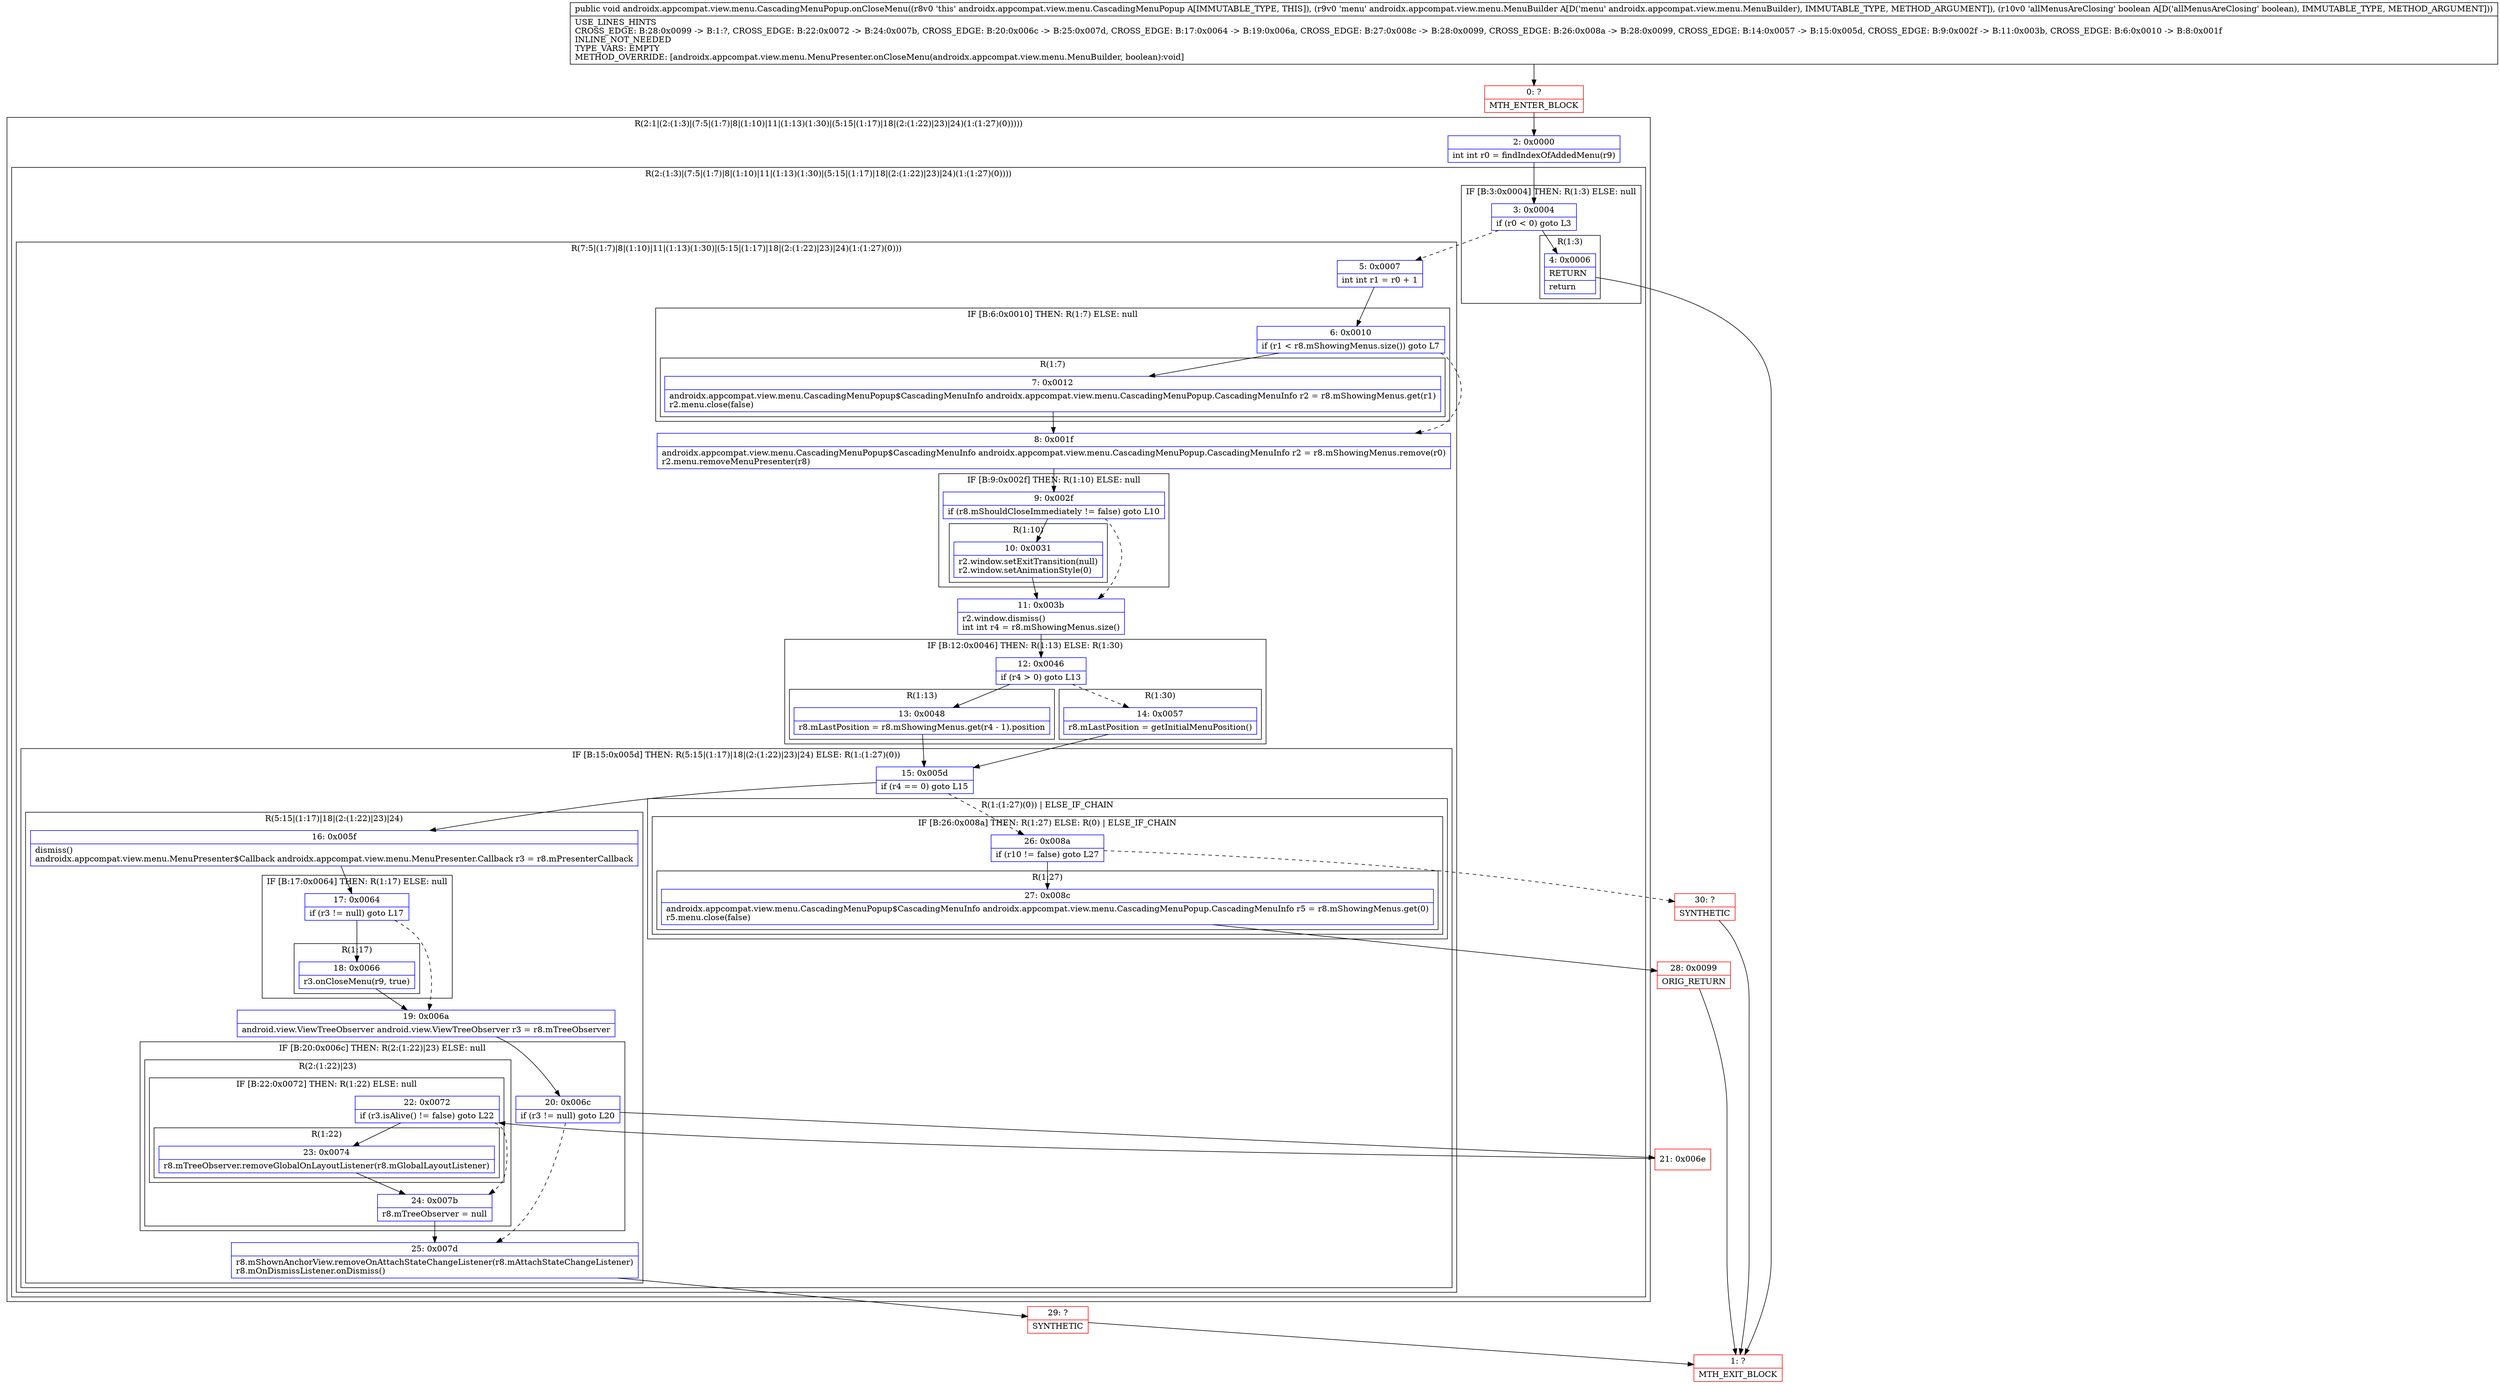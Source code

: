 digraph "CFG forandroidx.appcompat.view.menu.CascadingMenuPopup.onCloseMenu(Landroidx\/appcompat\/view\/menu\/MenuBuilder;Z)V" {
subgraph cluster_Region_428450322 {
label = "R(2:1|(2:(1:3)|(7:5|(1:7)|8|(1:10)|11|(1:13)(1:30)|(5:15|(1:17)|18|(2:(1:22)|23)|24)(1:(1:27)(0)))))";
node [shape=record,color=blue];
Node_2 [shape=record,label="{2\:\ 0x0000|int int r0 = findIndexOfAddedMenu(r9)\l}"];
subgraph cluster_Region_2064714960 {
label = "R(2:(1:3)|(7:5|(1:7)|8|(1:10)|11|(1:13)(1:30)|(5:15|(1:17)|18|(2:(1:22)|23)|24)(1:(1:27)(0))))";
node [shape=record,color=blue];
subgraph cluster_IfRegion_1378310534 {
label = "IF [B:3:0x0004] THEN: R(1:3) ELSE: null";
node [shape=record,color=blue];
Node_3 [shape=record,label="{3\:\ 0x0004|if (r0 \< 0) goto L3\l}"];
subgraph cluster_Region_1175379159 {
label = "R(1:3)";
node [shape=record,color=blue];
Node_4 [shape=record,label="{4\:\ 0x0006|RETURN\l|return\l}"];
}
}
subgraph cluster_Region_1977643032 {
label = "R(7:5|(1:7)|8|(1:10)|11|(1:13)(1:30)|(5:15|(1:17)|18|(2:(1:22)|23)|24)(1:(1:27)(0)))";
node [shape=record,color=blue];
Node_5 [shape=record,label="{5\:\ 0x0007|int int r1 = r0 + 1\l}"];
subgraph cluster_IfRegion_136335610 {
label = "IF [B:6:0x0010] THEN: R(1:7) ELSE: null";
node [shape=record,color=blue];
Node_6 [shape=record,label="{6\:\ 0x0010|if (r1 \< r8.mShowingMenus.size()) goto L7\l}"];
subgraph cluster_Region_1550707422 {
label = "R(1:7)";
node [shape=record,color=blue];
Node_7 [shape=record,label="{7\:\ 0x0012|androidx.appcompat.view.menu.CascadingMenuPopup$CascadingMenuInfo androidx.appcompat.view.menu.CascadingMenuPopup.CascadingMenuInfo r2 = r8.mShowingMenus.get(r1)\lr2.menu.close(false)\l}"];
}
}
Node_8 [shape=record,label="{8\:\ 0x001f|androidx.appcompat.view.menu.CascadingMenuPopup$CascadingMenuInfo androidx.appcompat.view.menu.CascadingMenuPopup.CascadingMenuInfo r2 = r8.mShowingMenus.remove(r0)\lr2.menu.removeMenuPresenter(r8)\l}"];
subgraph cluster_IfRegion_1304166998 {
label = "IF [B:9:0x002f] THEN: R(1:10) ELSE: null";
node [shape=record,color=blue];
Node_9 [shape=record,label="{9\:\ 0x002f|if (r8.mShouldCloseImmediately != false) goto L10\l}"];
subgraph cluster_Region_879649724 {
label = "R(1:10)";
node [shape=record,color=blue];
Node_10 [shape=record,label="{10\:\ 0x0031|r2.window.setExitTransition(null)\lr2.window.setAnimationStyle(0)\l}"];
}
}
Node_11 [shape=record,label="{11\:\ 0x003b|r2.window.dismiss()\lint int r4 = r8.mShowingMenus.size()\l}"];
subgraph cluster_IfRegion_1115202969 {
label = "IF [B:12:0x0046] THEN: R(1:13) ELSE: R(1:30)";
node [shape=record,color=blue];
Node_12 [shape=record,label="{12\:\ 0x0046|if (r4 \> 0) goto L13\l}"];
subgraph cluster_Region_1213569708 {
label = "R(1:13)";
node [shape=record,color=blue];
Node_13 [shape=record,label="{13\:\ 0x0048|r8.mLastPosition = r8.mShowingMenus.get(r4 \- 1).position\l}"];
}
subgraph cluster_Region_58358045 {
label = "R(1:30)";
node [shape=record,color=blue];
Node_14 [shape=record,label="{14\:\ 0x0057|r8.mLastPosition = getInitialMenuPosition()\l}"];
}
}
subgraph cluster_IfRegion_2069738082 {
label = "IF [B:15:0x005d] THEN: R(5:15|(1:17)|18|(2:(1:22)|23)|24) ELSE: R(1:(1:27)(0))";
node [shape=record,color=blue];
Node_15 [shape=record,label="{15\:\ 0x005d|if (r4 == 0) goto L15\l}"];
subgraph cluster_Region_1002070879 {
label = "R(5:15|(1:17)|18|(2:(1:22)|23)|24)";
node [shape=record,color=blue];
Node_16 [shape=record,label="{16\:\ 0x005f|dismiss()\landroidx.appcompat.view.menu.MenuPresenter$Callback androidx.appcompat.view.menu.MenuPresenter.Callback r3 = r8.mPresenterCallback\l}"];
subgraph cluster_IfRegion_1608388222 {
label = "IF [B:17:0x0064] THEN: R(1:17) ELSE: null";
node [shape=record,color=blue];
Node_17 [shape=record,label="{17\:\ 0x0064|if (r3 != null) goto L17\l}"];
subgraph cluster_Region_1233545541 {
label = "R(1:17)";
node [shape=record,color=blue];
Node_18 [shape=record,label="{18\:\ 0x0066|r3.onCloseMenu(r9, true)\l}"];
}
}
Node_19 [shape=record,label="{19\:\ 0x006a|android.view.ViewTreeObserver android.view.ViewTreeObserver r3 = r8.mTreeObserver\l}"];
subgraph cluster_IfRegion_1072696766 {
label = "IF [B:20:0x006c] THEN: R(2:(1:22)|23) ELSE: null";
node [shape=record,color=blue];
Node_20 [shape=record,label="{20\:\ 0x006c|if (r3 != null) goto L20\l}"];
subgraph cluster_Region_1895727662 {
label = "R(2:(1:22)|23)";
node [shape=record,color=blue];
subgraph cluster_IfRegion_1463300484 {
label = "IF [B:22:0x0072] THEN: R(1:22) ELSE: null";
node [shape=record,color=blue];
Node_22 [shape=record,label="{22\:\ 0x0072|if (r3.isAlive() != false) goto L22\l}"];
subgraph cluster_Region_1084625026 {
label = "R(1:22)";
node [shape=record,color=blue];
Node_23 [shape=record,label="{23\:\ 0x0074|r8.mTreeObserver.removeGlobalOnLayoutListener(r8.mGlobalLayoutListener)\l}"];
}
}
Node_24 [shape=record,label="{24\:\ 0x007b|r8.mTreeObserver = null\l}"];
}
}
Node_25 [shape=record,label="{25\:\ 0x007d|r8.mShownAnchorView.removeOnAttachStateChangeListener(r8.mAttachStateChangeListener)\lr8.mOnDismissListener.onDismiss()\l}"];
}
subgraph cluster_Region_1831142514 {
label = "R(1:(1:27)(0)) | ELSE_IF_CHAIN\l";
node [shape=record,color=blue];
subgraph cluster_IfRegion_1028074074 {
label = "IF [B:26:0x008a] THEN: R(1:27) ELSE: R(0) | ELSE_IF_CHAIN\l";
node [shape=record,color=blue];
Node_26 [shape=record,label="{26\:\ 0x008a|if (r10 != false) goto L27\l}"];
subgraph cluster_Region_1021922614 {
label = "R(1:27)";
node [shape=record,color=blue];
Node_27 [shape=record,label="{27\:\ 0x008c|androidx.appcompat.view.menu.CascadingMenuPopup$CascadingMenuInfo androidx.appcompat.view.menu.CascadingMenuPopup.CascadingMenuInfo r5 = r8.mShowingMenus.get(0)\lr5.menu.close(false)\l}"];
}
subgraph cluster_Region_967581742 {
label = "R(0)";
node [shape=record,color=blue];
}
}
}
}
}
}
}
Node_0 [shape=record,color=red,label="{0\:\ ?|MTH_ENTER_BLOCK\l}"];
Node_1 [shape=record,color=red,label="{1\:\ ?|MTH_EXIT_BLOCK\l}"];
Node_21 [shape=record,color=red,label="{21\:\ 0x006e}"];
Node_29 [shape=record,color=red,label="{29\:\ ?|SYNTHETIC\l}"];
Node_28 [shape=record,color=red,label="{28\:\ 0x0099|ORIG_RETURN\l}"];
Node_30 [shape=record,color=red,label="{30\:\ ?|SYNTHETIC\l}"];
MethodNode[shape=record,label="{public void androidx.appcompat.view.menu.CascadingMenuPopup.onCloseMenu((r8v0 'this' androidx.appcompat.view.menu.CascadingMenuPopup A[IMMUTABLE_TYPE, THIS]), (r9v0 'menu' androidx.appcompat.view.menu.MenuBuilder A[D('menu' androidx.appcompat.view.menu.MenuBuilder), IMMUTABLE_TYPE, METHOD_ARGUMENT]), (r10v0 'allMenusAreClosing' boolean A[D('allMenusAreClosing' boolean), IMMUTABLE_TYPE, METHOD_ARGUMENT]))  | USE_LINES_HINTS\lCROSS_EDGE: B:28:0x0099 \-\> B:1:?, CROSS_EDGE: B:22:0x0072 \-\> B:24:0x007b, CROSS_EDGE: B:20:0x006c \-\> B:25:0x007d, CROSS_EDGE: B:17:0x0064 \-\> B:19:0x006a, CROSS_EDGE: B:27:0x008c \-\> B:28:0x0099, CROSS_EDGE: B:26:0x008a \-\> B:28:0x0099, CROSS_EDGE: B:14:0x0057 \-\> B:15:0x005d, CROSS_EDGE: B:9:0x002f \-\> B:11:0x003b, CROSS_EDGE: B:6:0x0010 \-\> B:8:0x001f\lINLINE_NOT_NEEDED\lTYPE_VARS: EMPTY\lMETHOD_OVERRIDE: [androidx.appcompat.view.menu.MenuPresenter.onCloseMenu(androidx.appcompat.view.menu.MenuBuilder, boolean):void]\l}"];
MethodNode -> Node_0;Node_2 -> Node_3;
Node_3 -> Node_4;
Node_3 -> Node_5[style=dashed];
Node_4 -> Node_1;
Node_5 -> Node_6;
Node_6 -> Node_7;
Node_6 -> Node_8[style=dashed];
Node_7 -> Node_8;
Node_8 -> Node_9;
Node_9 -> Node_10;
Node_9 -> Node_11[style=dashed];
Node_10 -> Node_11;
Node_11 -> Node_12;
Node_12 -> Node_13;
Node_12 -> Node_14[style=dashed];
Node_13 -> Node_15;
Node_14 -> Node_15;
Node_15 -> Node_16;
Node_15 -> Node_26[style=dashed];
Node_16 -> Node_17;
Node_17 -> Node_18;
Node_17 -> Node_19[style=dashed];
Node_18 -> Node_19;
Node_19 -> Node_20;
Node_20 -> Node_21;
Node_20 -> Node_25[style=dashed];
Node_22 -> Node_23;
Node_22 -> Node_24[style=dashed];
Node_23 -> Node_24;
Node_24 -> Node_25;
Node_25 -> Node_29;
Node_26 -> Node_27;
Node_26 -> Node_30[style=dashed];
Node_27 -> Node_28;
Node_0 -> Node_2;
Node_21 -> Node_22;
Node_29 -> Node_1;
Node_28 -> Node_1;
Node_30 -> Node_1;
}

